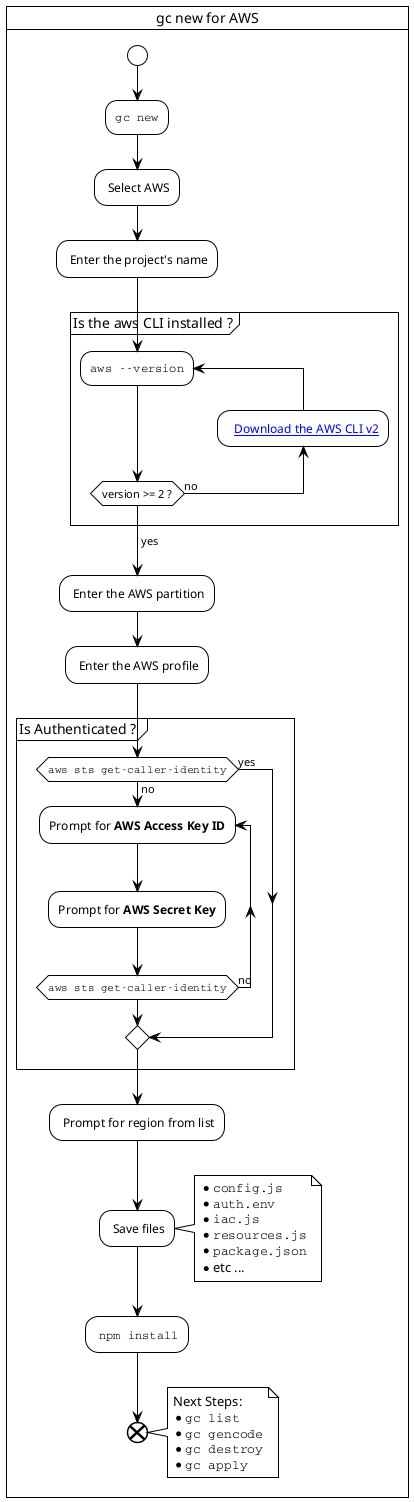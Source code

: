 @startuml gc-new-aws
!theme plain

skinparam svgLinkTarget _blank

card "gc new for AWS" {
start

:""gc new"";
: Select AWS;
: Enter the project's name;


partition "Is the aws CLI installed ?" {
repeat :""aws --version"";
backward:  [[https://docs.aws.amazon.com/cli/latest/userguide/install-cliv2.html Download the AWS CLI v2]];
repeat while (version >= 2 ?) is (no) 
->yes;
}

: Enter the AWS partition;
: Enter the AWS profile;

partition "Is Authenticated ? " {
  
  if (""aws sts get-caller-identity"") then (yes)
else (no)
  
repeat :Prompt for <b>AWS Access Key ID</b>;
:Prompt for <b>AWS Secret Key</b>;
repeat while (""aws sts get-caller-identity"") is (no) 
endif

}

: Prompt for region from list;

: Save files; 
note right
* ""config.js""
* ""auth.env""
* ""iac.js""
* ""resources.js""
* ""package.json""
* etc ...
end note 

: ""npm install"";
end

note right
Next Steps:
* ""gc list""
* ""gc gencode""
* ""gc destroy""
* ""gc apply""
end note 
}
@enduml